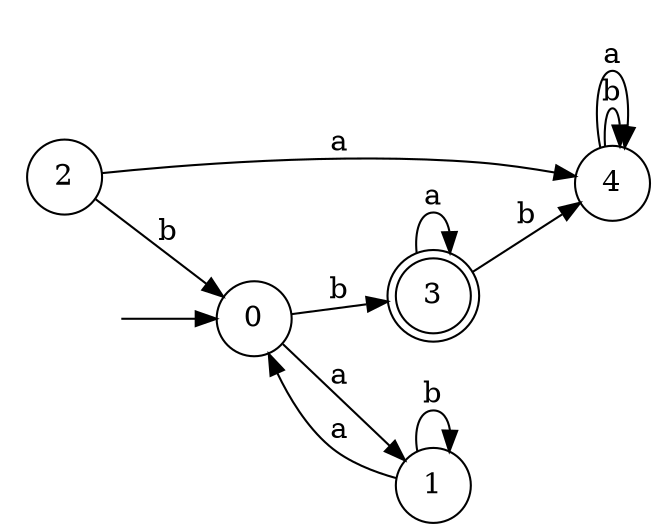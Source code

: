 digraph {
  rankdir=LR;
  0 [label="0", shape = circle];
  0 -> 3 [label="b"];
  0 -> 1 [label="a"];
  1 [label="1", shape = circle];
  1 -> 1 [label="b"];
  1 -> 0 [label="a"];
  2 [label="2", shape = circle];
  2 -> 0 [label="b"];
  2 -> 4 [label="a"];
  3 [label="3", shape = doublecircle];
  3 -> 4 [label="b"];
  3 -> 3 [label="a"];
  4 [label="4", shape = circle];
  4 -> 4 [label="b"];
  4 -> 4 [label="a"];
  5 [label="", shape = plaintext];
  5 -> 0 [label=""];
}
